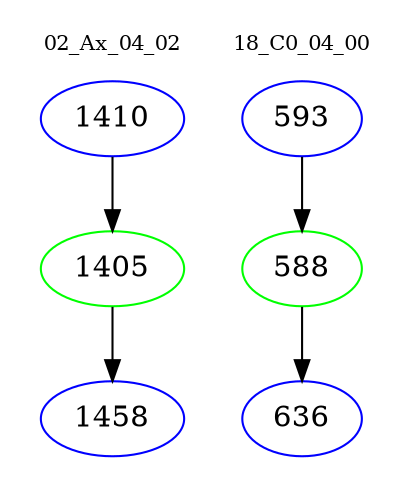 digraph{
subgraph cluster_0 {
color = white
label = "02_Ax_04_02";
fontsize=10;
T0_1410 [label="1410", color="blue"]
T0_1410 -> T0_1405 [color="black"]
T0_1405 [label="1405", color="green"]
T0_1405 -> T0_1458 [color="black"]
T0_1458 [label="1458", color="blue"]
}
subgraph cluster_1 {
color = white
label = "18_C0_04_00";
fontsize=10;
T1_593 [label="593", color="blue"]
T1_593 -> T1_588 [color="black"]
T1_588 [label="588", color="green"]
T1_588 -> T1_636 [color="black"]
T1_636 [label="636", color="blue"]
}
}
